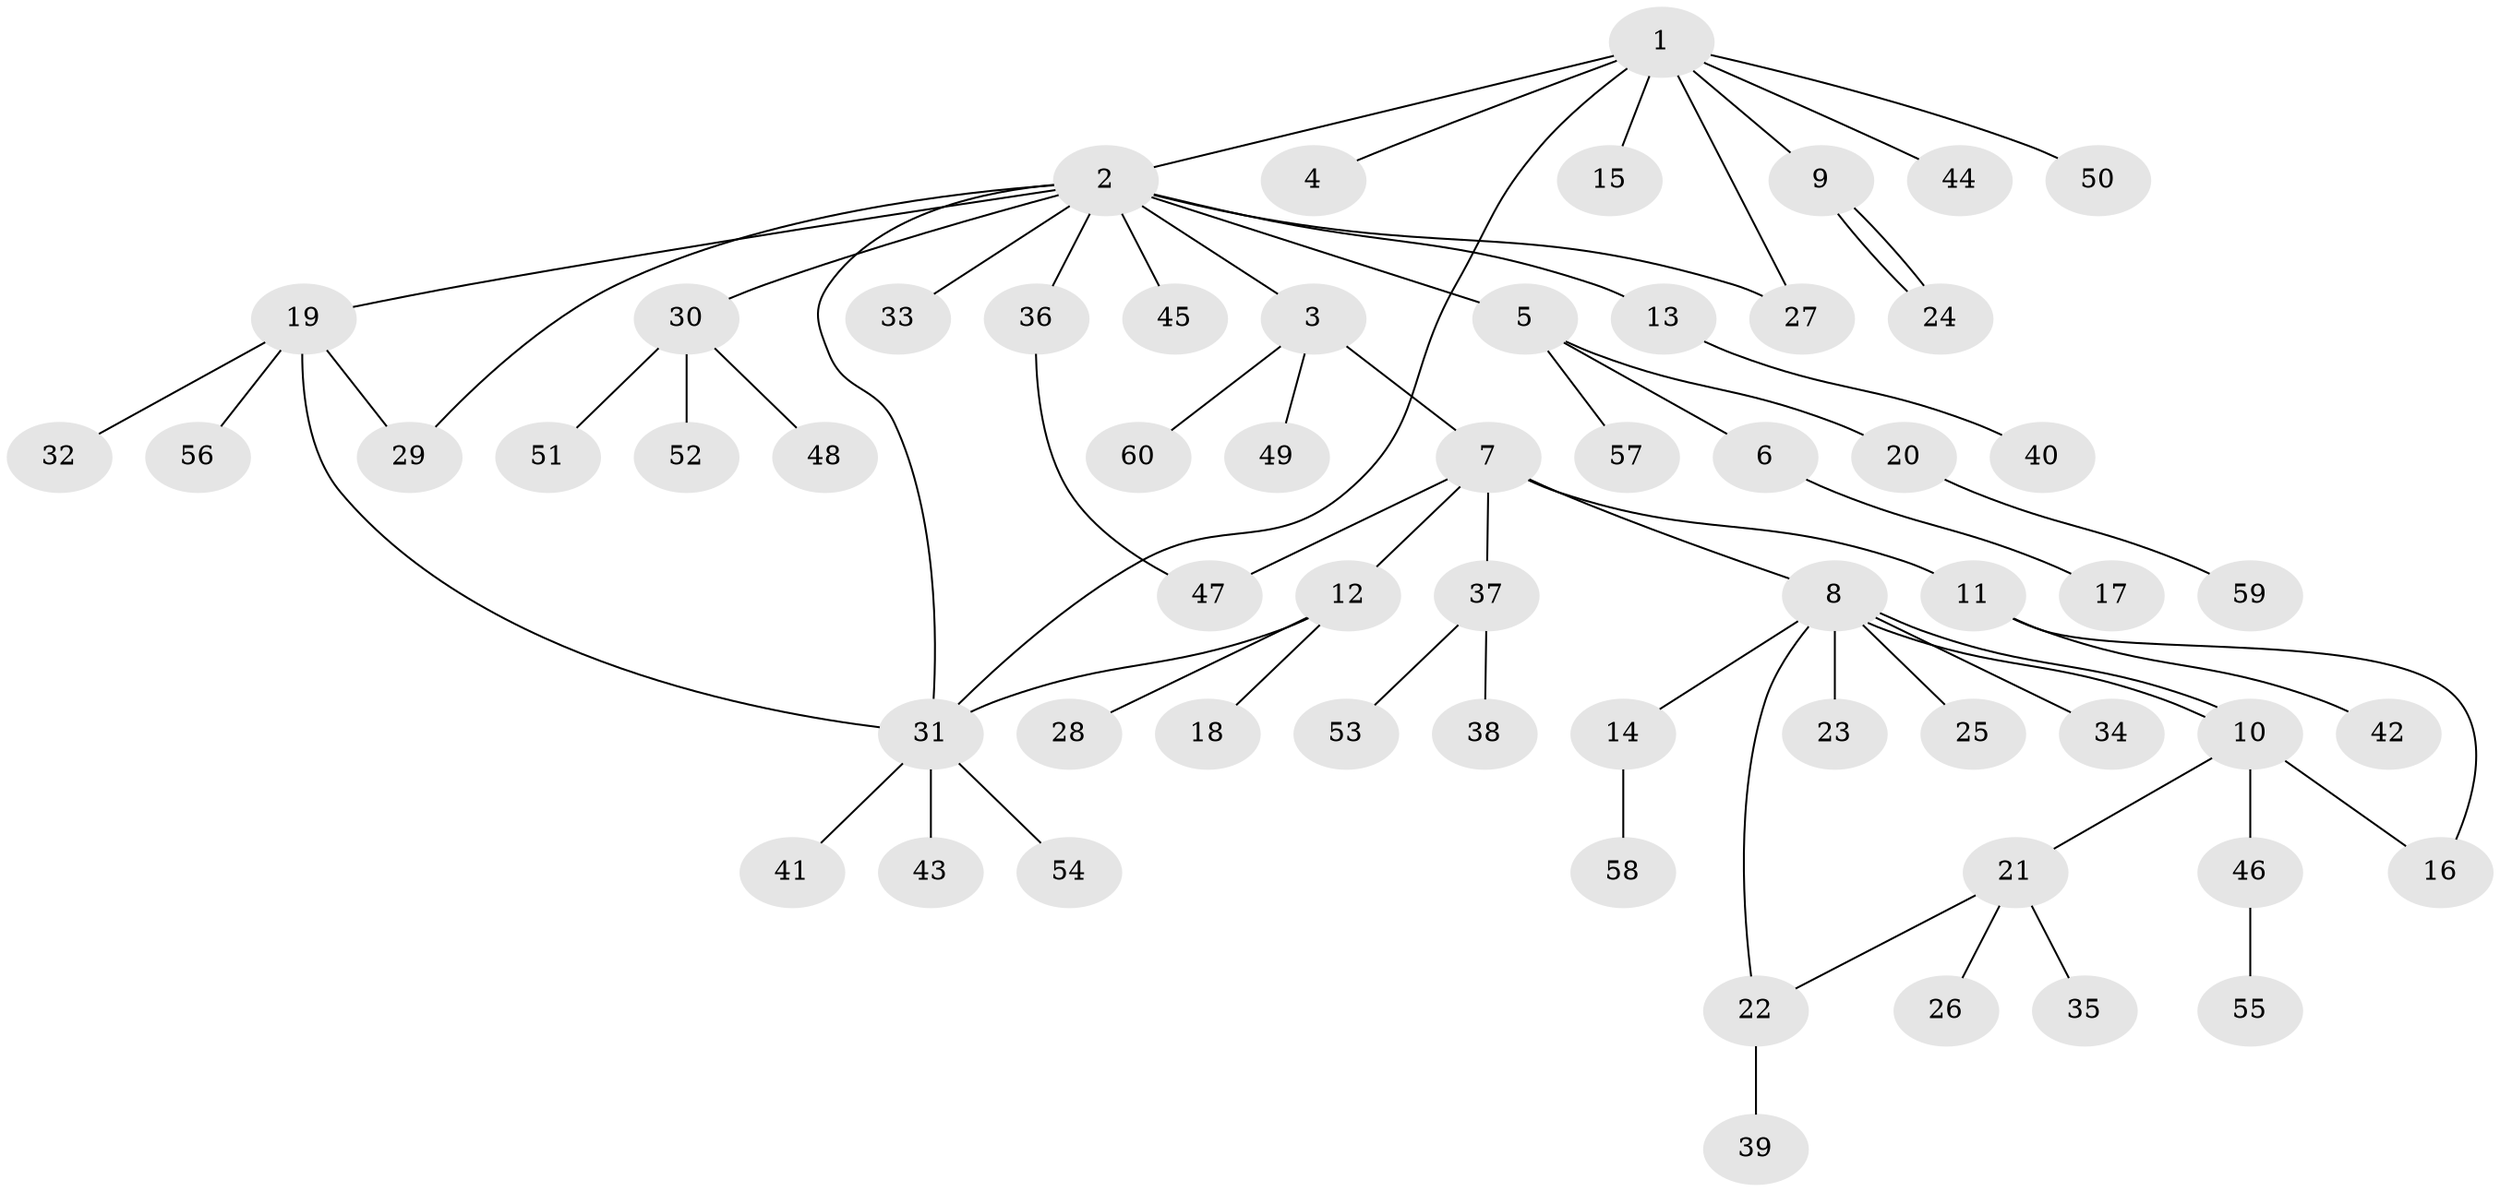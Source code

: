 // coarse degree distribution, {5: 0.0967741935483871, 10: 0.03225806451612903, 3: 0.16129032258064516, 1: 0.45161290322580644, 6: 0.03225806451612903, 4: 0.03225806451612903, 2: 0.1935483870967742}
// Generated by graph-tools (version 1.1) at 2025/50/03/04/25 22:50:07]
// undirected, 60 vertices, 69 edges
graph export_dot {
  node [color=gray90,style=filled];
  1;
  2;
  3;
  4;
  5;
  6;
  7;
  8;
  9;
  10;
  11;
  12;
  13;
  14;
  15;
  16;
  17;
  18;
  19;
  20;
  21;
  22;
  23;
  24;
  25;
  26;
  27;
  28;
  29;
  30;
  31;
  32;
  33;
  34;
  35;
  36;
  37;
  38;
  39;
  40;
  41;
  42;
  43;
  44;
  45;
  46;
  47;
  48;
  49;
  50;
  51;
  52;
  53;
  54;
  55;
  56;
  57;
  58;
  59;
  60;
  1 -- 2;
  1 -- 4;
  1 -- 9;
  1 -- 15;
  1 -- 27;
  1 -- 31;
  1 -- 44;
  1 -- 50;
  2 -- 3;
  2 -- 5;
  2 -- 13;
  2 -- 19;
  2 -- 27;
  2 -- 29;
  2 -- 30;
  2 -- 31;
  2 -- 33;
  2 -- 36;
  2 -- 45;
  3 -- 7;
  3 -- 49;
  3 -- 60;
  5 -- 6;
  5 -- 20;
  5 -- 57;
  6 -- 17;
  7 -- 8;
  7 -- 11;
  7 -- 12;
  7 -- 37;
  7 -- 47;
  8 -- 10;
  8 -- 10;
  8 -- 14;
  8 -- 22;
  8 -- 23;
  8 -- 25;
  8 -- 34;
  9 -- 24;
  9 -- 24;
  10 -- 16;
  10 -- 21;
  10 -- 46;
  11 -- 16;
  11 -- 42;
  12 -- 18;
  12 -- 28;
  12 -- 31;
  13 -- 40;
  14 -- 58;
  19 -- 29;
  19 -- 31;
  19 -- 32;
  19 -- 56;
  20 -- 59;
  21 -- 22;
  21 -- 26;
  21 -- 35;
  22 -- 39;
  30 -- 48;
  30 -- 51;
  30 -- 52;
  31 -- 41;
  31 -- 43;
  31 -- 54;
  36 -- 47;
  37 -- 38;
  37 -- 53;
  46 -- 55;
}
